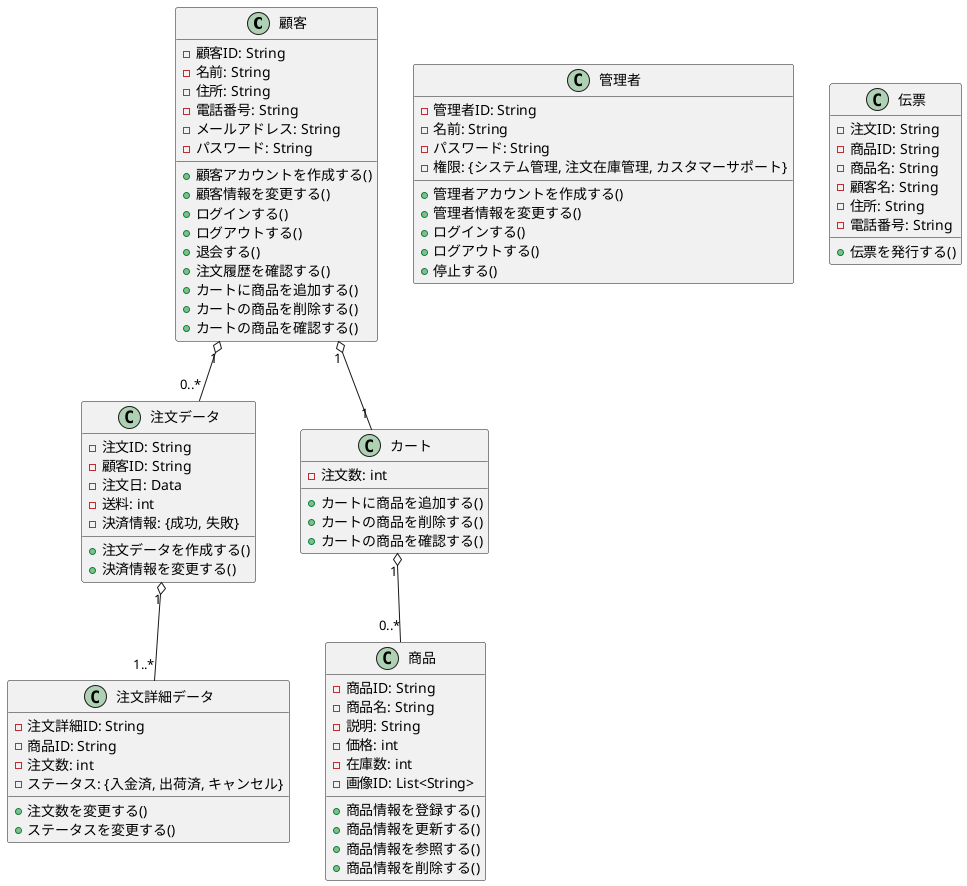 @startuml .

class 顧客{
    - 顧客ID: String
    - 名前: String
    - 住所: String
    - 電話番号: String
    - メールアドレス: String
    - パスワード: String
    ' - 注文履歴: List<注文データ>
    ' - カート: List<{商品:数量}>

    + 顧客アカウントを作成する()
    + 顧客情報を変更する()
    + ログインする()
    + ログアウトする()
    + 退会する()
    + 注文履歴を確認する()
    + カートに商品を追加する()
    + カートの商品を削除する()
    + カートの商品を確認する()
}

class 管理者 {
    - 管理者ID: String
    - 名前: String
    - パスワード: String
    - 権限: {システム管理, 注文在庫管理, カスタマーサポート}

    + 管理者アカウントを作成する()
    + 管理者情報を変更する()
    + ログインする()
    + ログアウトする()
    + 停止する()
}

class 注文データ {
    - 注文ID: String
    - 顧客ID: String
    ' - 注文詳細データ: List<注文詳細データ>
    - 注文日: Data
    - 送料: int
    - 決済情報: {成功, 失敗}

    + 注文データを作成する()
    ' + 注文詳細データを追加する()
    + 決済情報を変更する()
}

class 注文詳細データ {
    - 注文詳細ID: String
    - 商品ID: String
    - 注文数: int
    - ステータス: {入金済, 出荷済, キャンセル}

    + 注文数を変更する()
    + ステータスを変更する()
}

class 伝票 {
    - 注文ID: String
    - 商品ID: String
    - 商品名: String
    - 顧客名: String
    - 住所: String
    - 電話番号: String

    + 伝票を発行する()
}

class カート {
    - 注文数: int

    + カートに商品を追加する()
    + カートの商品を削除する()
    + カートの商品を確認する()
}

class 商品 {
    - 商品ID: String
    - 商品名: String
    - 説明: String
    - 価格: int
    - 在庫数: int
    - 画像ID: List<String>

    + 商品情報を登録する()
    + 商品情報を更新する()
    + 商品情報を参照する()
    + 商品情報を削除する()
}


顧客 "1" o-- "1" カート
カート "1" o-- "0..*" 商品

顧客 "1" o-- "0..*" 注文データ

注文データ "1" o-- "1..*" 注文詳細データ

@enduml